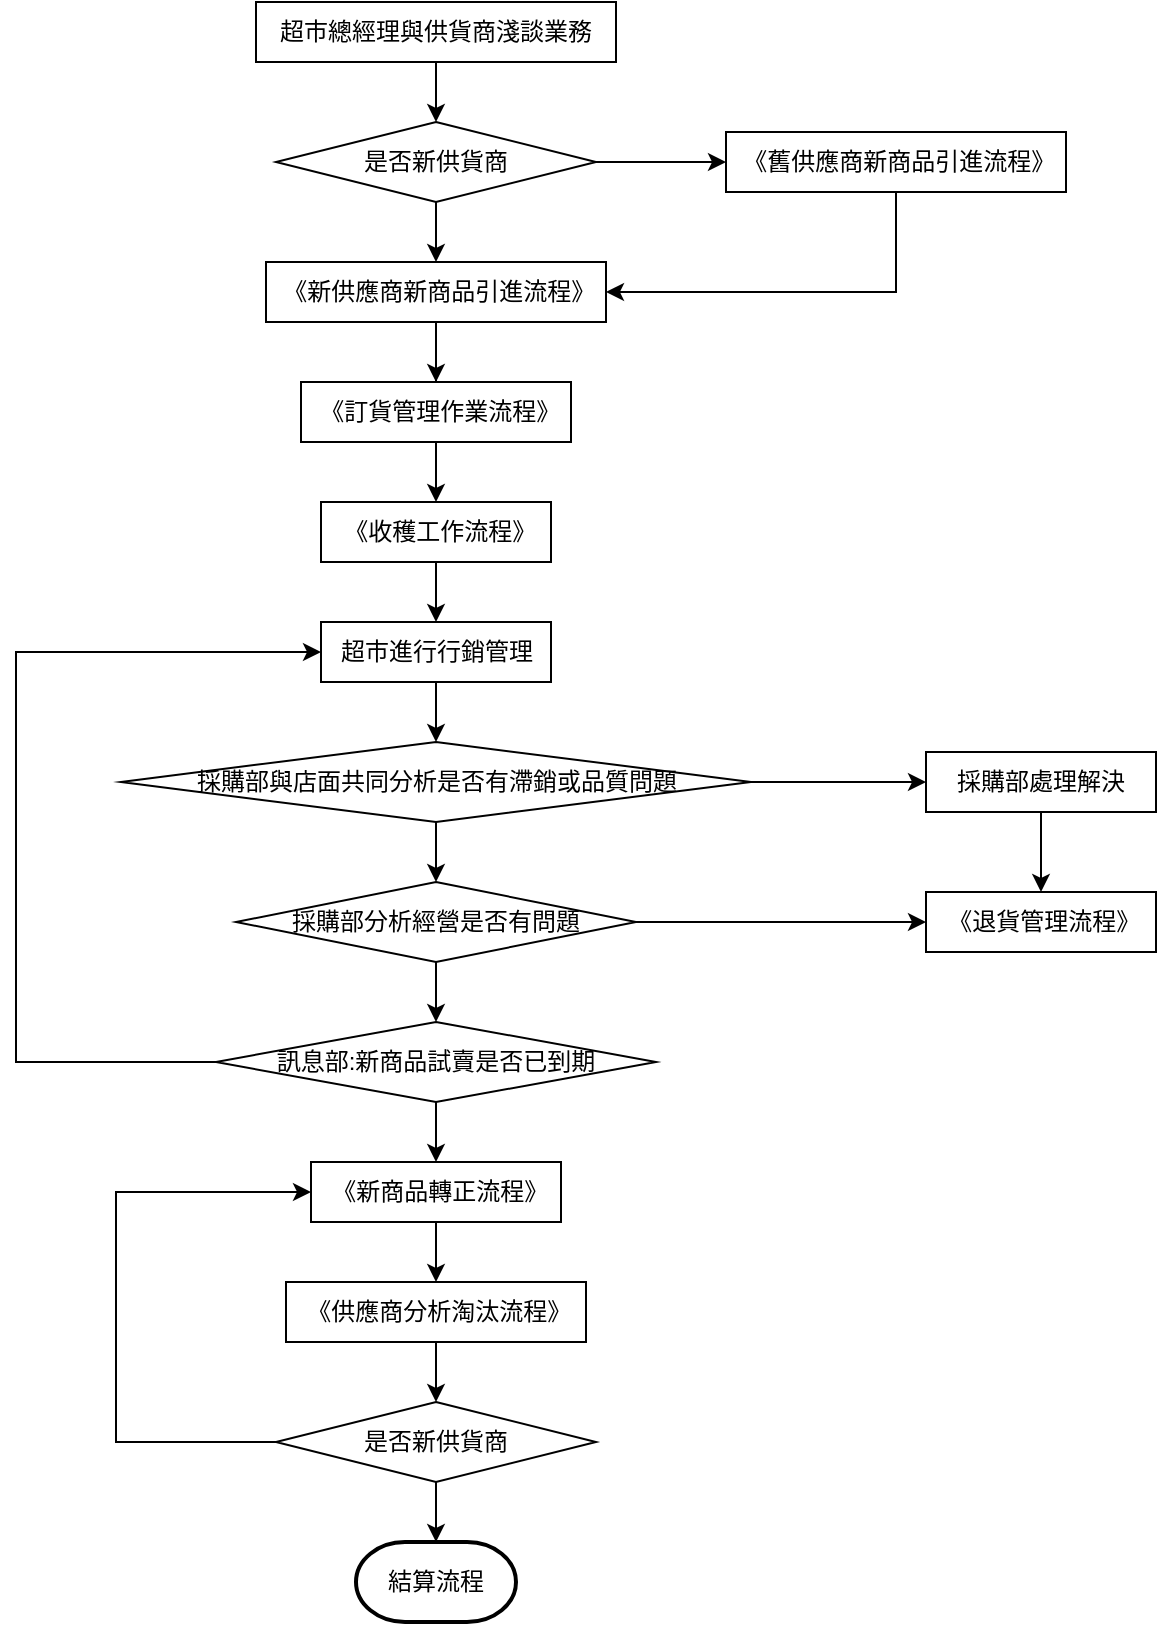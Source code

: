<mxfile version="22.1.15" type="github">
  <diagram name="第 1 页" id="tZBINpCPdWagCUvdZI4_">
    <mxGraphModel dx="851" dy="-285" grid="1" gridSize="10" guides="1" tooltips="1" connect="1" arrows="1" fold="1" page="1" pageScale="1" pageWidth="827" pageHeight="1169" math="0" shadow="0">
      <root>
        <mxCell id="0" />
        <mxCell id="1" parent="0" />
        <mxCell id="Nhg1b_kXB3glMAfeDoeh-1" value="超市總經理與供貨商淺談業務" style="rounded=0;whiteSpace=wrap;html=1;" vertex="1" parent="1">
          <mxGeometry x="1070" y="1370" width="180" height="30" as="geometry" />
        </mxCell>
        <mxCell id="Nhg1b_kXB3glMAfeDoeh-2" value="是否新供貨商" style="rhombus;whiteSpace=wrap;html=1;" vertex="1" parent="1">
          <mxGeometry x="1080" y="1430" width="160" height="40" as="geometry" />
        </mxCell>
        <mxCell id="Nhg1b_kXB3glMAfeDoeh-3" value="&amp;nbsp;《舊供應商新商品引進流程》" style="rounded=0;whiteSpace=wrap;html=1;" vertex="1" parent="1">
          <mxGeometry x="1305" y="1435" width="170" height="30" as="geometry" />
        </mxCell>
        <mxCell id="Nhg1b_kXB3glMAfeDoeh-4" value="" style="edgeStyle=orthogonalEdgeStyle;rounded=0;orthogonalLoop=1;jettySize=auto;html=1;" edge="1" parent="1" source="Nhg1b_kXB3glMAfeDoeh-5" target="Nhg1b_kXB3glMAfeDoeh-7">
          <mxGeometry relative="1" as="geometry" />
        </mxCell>
        <mxCell id="Nhg1b_kXB3glMAfeDoeh-5" value="&amp;nbsp;《新供應商新商品引進流程》" style="rounded=0;whiteSpace=wrap;html=1;" vertex="1" parent="1">
          <mxGeometry x="1075" y="1500" width="170" height="30" as="geometry" />
        </mxCell>
        <mxCell id="Nhg1b_kXB3glMAfeDoeh-6" value="&amp;nbsp;《訂貨管理作業流程》" style="rounded=0;whiteSpace=wrap;html=1;" vertex="1" parent="1">
          <mxGeometry x="1092.5" y="1560" width="135" height="30" as="geometry" />
        </mxCell>
        <mxCell id="Nhg1b_kXB3glMAfeDoeh-7" value="&amp;nbsp;《收穫工作流程》" style="rounded=0;whiteSpace=wrap;html=1;" vertex="1" parent="1">
          <mxGeometry x="1102.5" y="1620" width="115" height="30" as="geometry" />
        </mxCell>
        <mxCell id="Nhg1b_kXB3glMAfeDoeh-8" value="超市進行行銷管理" style="rounded=0;whiteSpace=wrap;html=1;" vertex="1" parent="1">
          <mxGeometry x="1102.5" y="1680" width="115" height="30" as="geometry" />
        </mxCell>
        <mxCell id="Nhg1b_kXB3glMAfeDoeh-9" value="採購部與店面共同分析是否有滯銷或品質問題" style="rhombus;whiteSpace=wrap;html=1;" vertex="1" parent="1">
          <mxGeometry x="1002.5" y="1740" width="315" height="40" as="geometry" />
        </mxCell>
        <mxCell id="Nhg1b_kXB3glMAfeDoeh-10" value="採購部分析經營是否有問題" style="rhombus;whiteSpace=wrap;html=1;" vertex="1" parent="1">
          <mxGeometry x="1060" y="1810" width="200" height="40" as="geometry" />
        </mxCell>
        <mxCell id="Nhg1b_kXB3glMAfeDoeh-11" value="訊息部:新商品試賣是否已到期" style="rhombus;whiteSpace=wrap;html=1;" vertex="1" parent="1">
          <mxGeometry x="1050" y="1880" width="220" height="40" as="geometry" />
        </mxCell>
        <mxCell id="Nhg1b_kXB3glMAfeDoeh-12" value="&amp;nbsp;《新商品轉正流程》" style="rounded=0;whiteSpace=wrap;html=1;" vertex="1" parent="1">
          <mxGeometry x="1097.5" y="1950" width="125" height="30" as="geometry" />
        </mxCell>
        <mxCell id="Nhg1b_kXB3glMAfeDoeh-13" value="&amp;nbsp;《供應商分析淘汰流程》" style="rounded=0;whiteSpace=wrap;html=1;" vertex="1" parent="1">
          <mxGeometry x="1085" y="2010" width="150" height="30" as="geometry" />
        </mxCell>
        <mxCell id="Nhg1b_kXB3glMAfeDoeh-14" value="是否新供貨商" style="rhombus;whiteSpace=wrap;html=1;" vertex="1" parent="1">
          <mxGeometry x="1080" y="2070" width="160" height="40" as="geometry" />
        </mxCell>
        <mxCell id="Nhg1b_kXB3glMAfeDoeh-15" value="結算流程" style="strokeWidth=2;html=1;shape=mxgraph.flowchart.terminator;whiteSpace=wrap;" vertex="1" parent="1">
          <mxGeometry x="1120" y="2140" width="80" height="40" as="geometry" />
        </mxCell>
        <mxCell id="Nhg1b_kXB3glMAfeDoeh-16" value="採購部處理解決" style="rounded=0;whiteSpace=wrap;html=1;" vertex="1" parent="1">
          <mxGeometry x="1405" y="1745" width="115" height="30" as="geometry" />
        </mxCell>
        <mxCell id="Nhg1b_kXB3glMAfeDoeh-17" value="&amp;nbsp;《退貨管理流程》" style="rounded=0;whiteSpace=wrap;html=1;" vertex="1" parent="1">
          <mxGeometry x="1405" y="1815" width="115" height="30" as="geometry" />
        </mxCell>
        <mxCell id="Nhg1b_kXB3glMAfeDoeh-18" value="" style="endArrow=classic;html=1;rounded=0;exitX=0.5;exitY=1;exitDx=0;exitDy=0;entryX=0.5;entryY=0;entryDx=0;entryDy=0;" edge="1" parent="1" source="Nhg1b_kXB3glMAfeDoeh-1" target="Nhg1b_kXB3glMAfeDoeh-2">
          <mxGeometry width="50" height="50" relative="1" as="geometry">
            <mxPoint x="1310" y="1470" as="sourcePoint" />
            <mxPoint x="1360" y="1420" as="targetPoint" />
          </mxGeometry>
        </mxCell>
        <mxCell id="Nhg1b_kXB3glMAfeDoeh-19" value="" style="endArrow=classic;html=1;rounded=0;exitX=0.5;exitY=1;exitDx=0;exitDy=0;entryX=0.5;entryY=0;entryDx=0;entryDy=0;" edge="1" parent="1" source="Nhg1b_kXB3glMAfeDoeh-2" target="Nhg1b_kXB3glMAfeDoeh-5">
          <mxGeometry width="50" height="50" relative="1" as="geometry">
            <mxPoint x="1170" y="1410" as="sourcePoint" />
            <mxPoint x="1170" y="1440" as="targetPoint" />
          </mxGeometry>
        </mxCell>
        <mxCell id="Nhg1b_kXB3glMAfeDoeh-20" value="" style="endArrow=classic;html=1;rounded=0;exitX=0.5;exitY=1;exitDx=0;exitDy=0;entryX=0.5;entryY=0;entryDx=0;entryDy=0;" edge="1" parent="1" source="Nhg1b_kXB3glMAfeDoeh-5" target="Nhg1b_kXB3glMAfeDoeh-6">
          <mxGeometry width="50" height="50" relative="1" as="geometry">
            <mxPoint x="1269.43" y="1530" as="sourcePoint" />
            <mxPoint x="1269.43" y="1560" as="targetPoint" />
          </mxGeometry>
        </mxCell>
        <mxCell id="Nhg1b_kXB3glMAfeDoeh-21" value="" style="endArrow=classic;html=1;rounded=0;exitX=1;exitY=0.5;exitDx=0;exitDy=0;entryX=0;entryY=0.5;entryDx=0;entryDy=0;" edge="1" parent="1" source="Nhg1b_kXB3glMAfeDoeh-2" target="Nhg1b_kXB3glMAfeDoeh-3">
          <mxGeometry width="50" height="50" relative="1" as="geometry">
            <mxPoint x="1170" y="1540" as="sourcePoint" />
            <mxPoint x="1170" y="1570" as="targetPoint" />
          </mxGeometry>
        </mxCell>
        <mxCell id="Nhg1b_kXB3glMAfeDoeh-22" value="" style="endArrow=classic;html=1;rounded=0;exitX=0.5;exitY=1;exitDx=0;exitDy=0;entryX=1;entryY=0.5;entryDx=0;entryDy=0;edgeStyle=orthogonalEdgeStyle;" edge="1" parent="1" source="Nhg1b_kXB3glMAfeDoeh-3" target="Nhg1b_kXB3glMAfeDoeh-5">
          <mxGeometry width="50" height="50" relative="1" as="geometry">
            <mxPoint x="1250" y="1460" as="sourcePoint" />
            <mxPoint x="1315" y="1460" as="targetPoint" />
          </mxGeometry>
        </mxCell>
        <mxCell id="Nhg1b_kXB3glMAfeDoeh-23" value="" style="endArrow=classic;html=1;rounded=0;exitX=0.5;exitY=1;exitDx=0;exitDy=0;entryX=0.5;entryY=0;entryDx=0;entryDy=0;" edge="1" parent="1" source="Nhg1b_kXB3glMAfeDoeh-7" target="Nhg1b_kXB3glMAfeDoeh-8">
          <mxGeometry width="50" height="50" relative="1" as="geometry">
            <mxPoint x="1170" y="1480" as="sourcePoint" />
            <mxPoint x="1170" y="1510" as="targetPoint" />
          </mxGeometry>
        </mxCell>
        <mxCell id="Nhg1b_kXB3glMAfeDoeh-24" value="" style="endArrow=classic;html=1;rounded=0;exitX=0.5;exitY=1;exitDx=0;exitDy=0;entryX=0.5;entryY=0;entryDx=0;entryDy=0;" edge="1" parent="1" source="Nhg1b_kXB3glMAfeDoeh-8" target="Nhg1b_kXB3glMAfeDoeh-9">
          <mxGeometry width="50" height="50" relative="1" as="geometry">
            <mxPoint x="1170" y="1660" as="sourcePoint" />
            <mxPoint x="1170" y="1690" as="targetPoint" />
          </mxGeometry>
        </mxCell>
        <mxCell id="Nhg1b_kXB3glMAfeDoeh-25" value="" style="endArrow=classic;html=1;rounded=0;exitX=0.5;exitY=1;exitDx=0;exitDy=0;entryX=0.5;entryY=0;entryDx=0;entryDy=0;" edge="1" parent="1" source="Nhg1b_kXB3glMAfeDoeh-9" target="Nhg1b_kXB3glMAfeDoeh-10">
          <mxGeometry width="50" height="50" relative="1" as="geometry">
            <mxPoint x="1170" y="1720" as="sourcePoint" />
            <mxPoint x="1170" y="1750" as="targetPoint" />
          </mxGeometry>
        </mxCell>
        <mxCell id="Nhg1b_kXB3glMAfeDoeh-26" value="" style="endArrow=classic;html=1;rounded=0;exitX=1;exitY=0.5;exitDx=0;exitDy=0;entryX=0;entryY=0.5;entryDx=0;entryDy=0;" edge="1" parent="1" source="Nhg1b_kXB3glMAfeDoeh-9" target="Nhg1b_kXB3glMAfeDoeh-16">
          <mxGeometry width="50" height="50" relative="1" as="geometry">
            <mxPoint x="1180" y="1730" as="sourcePoint" />
            <mxPoint x="1180" y="1760" as="targetPoint" />
          </mxGeometry>
        </mxCell>
        <mxCell id="Nhg1b_kXB3glMAfeDoeh-27" value="" style="endArrow=classic;html=1;rounded=0;exitX=1;exitY=0.5;exitDx=0;exitDy=0;entryX=0;entryY=0.5;entryDx=0;entryDy=0;" edge="1" parent="1" source="Nhg1b_kXB3glMAfeDoeh-10" target="Nhg1b_kXB3glMAfeDoeh-17">
          <mxGeometry width="50" height="50" relative="1" as="geometry">
            <mxPoint x="1190" y="1740" as="sourcePoint" />
            <mxPoint x="1190" y="1770" as="targetPoint" />
          </mxGeometry>
        </mxCell>
        <mxCell id="Nhg1b_kXB3glMAfeDoeh-28" value="" style="endArrow=classic;html=1;rounded=0;exitX=0.5;exitY=1;exitDx=0;exitDy=0;entryX=0.5;entryY=0;entryDx=0;entryDy=0;" edge="1" parent="1" source="Nhg1b_kXB3glMAfeDoeh-16" target="Nhg1b_kXB3glMAfeDoeh-17">
          <mxGeometry width="50" height="50" relative="1" as="geometry">
            <mxPoint x="1200" y="1750" as="sourcePoint" />
            <mxPoint x="1200" y="1780" as="targetPoint" />
          </mxGeometry>
        </mxCell>
        <mxCell id="Nhg1b_kXB3glMAfeDoeh-29" value="" style="endArrow=classic;html=1;rounded=0;exitX=0.5;exitY=1;exitDx=0;exitDy=0;entryX=0.5;entryY=0;entryDx=0;entryDy=0;" edge="1" parent="1" source="Nhg1b_kXB3glMAfeDoeh-10" target="Nhg1b_kXB3glMAfeDoeh-11">
          <mxGeometry width="50" height="50" relative="1" as="geometry">
            <mxPoint x="1210" y="1760" as="sourcePoint" />
            <mxPoint x="1210" y="1790" as="targetPoint" />
          </mxGeometry>
        </mxCell>
        <mxCell id="Nhg1b_kXB3glMAfeDoeh-30" value="" style="endArrow=classic;html=1;rounded=0;exitX=0.5;exitY=1;exitDx=0;exitDy=0;entryX=0.5;entryY=0;entryDx=0;entryDy=0;" edge="1" parent="1" source="Nhg1b_kXB3glMAfeDoeh-11" target="Nhg1b_kXB3glMAfeDoeh-12">
          <mxGeometry width="50" height="50" relative="1" as="geometry">
            <mxPoint x="1170" y="1860" as="sourcePoint" />
            <mxPoint x="1170" y="1890" as="targetPoint" />
          </mxGeometry>
        </mxCell>
        <mxCell id="Nhg1b_kXB3glMAfeDoeh-31" value="" style="endArrow=classic;html=1;rounded=0;exitX=0.5;exitY=1;exitDx=0;exitDy=0;entryX=0.5;entryY=0;entryDx=0;entryDy=0;" edge="1" parent="1" source="Nhg1b_kXB3glMAfeDoeh-12" target="Nhg1b_kXB3glMAfeDoeh-13">
          <mxGeometry width="50" height="50" relative="1" as="geometry">
            <mxPoint x="1180" y="1870" as="sourcePoint" />
            <mxPoint x="1180" y="1900" as="targetPoint" />
          </mxGeometry>
        </mxCell>
        <mxCell id="Nhg1b_kXB3glMAfeDoeh-32" value="" style="endArrow=classic;html=1;rounded=0;exitX=0.5;exitY=1;exitDx=0;exitDy=0;entryX=0.5;entryY=0;entryDx=0;entryDy=0;" edge="1" parent="1" source="Nhg1b_kXB3glMAfeDoeh-13" target="Nhg1b_kXB3glMAfeDoeh-14">
          <mxGeometry width="50" height="50" relative="1" as="geometry">
            <mxPoint x="1190" y="1880" as="sourcePoint" />
            <mxPoint x="1190" y="1910" as="targetPoint" />
          </mxGeometry>
        </mxCell>
        <mxCell id="Nhg1b_kXB3glMAfeDoeh-33" value="" style="endArrow=classic;html=1;rounded=0;exitX=0.5;exitY=1;exitDx=0;exitDy=0;entryX=0.5;entryY=0;entryDx=0;entryDy=0;entryPerimeter=0;" edge="1" parent="1" source="Nhg1b_kXB3glMAfeDoeh-14" target="Nhg1b_kXB3glMAfeDoeh-15">
          <mxGeometry width="50" height="50" relative="1" as="geometry">
            <mxPoint x="1170" y="2050" as="sourcePoint" />
            <mxPoint x="1170" y="2080" as="targetPoint" />
          </mxGeometry>
        </mxCell>
        <mxCell id="Nhg1b_kXB3glMAfeDoeh-34" value="" style="endArrow=classic;html=1;rounded=0;exitX=0;exitY=0.5;exitDx=0;exitDy=0;entryX=0;entryY=0.5;entryDx=0;entryDy=0;edgeStyle=orthogonalEdgeStyle;" edge="1" parent="1" source="Nhg1b_kXB3glMAfeDoeh-14" target="Nhg1b_kXB3glMAfeDoeh-12">
          <mxGeometry width="50" height="50" relative="1" as="geometry">
            <mxPoint x="1180" y="2060" as="sourcePoint" />
            <mxPoint x="1180" y="2090" as="targetPoint" />
            <Array as="points">
              <mxPoint x="1000" y="2090" />
              <mxPoint x="1000" y="1965" />
            </Array>
          </mxGeometry>
        </mxCell>
        <mxCell id="Nhg1b_kXB3glMAfeDoeh-35" value="" style="endArrow=classic;html=1;rounded=0;exitX=0;exitY=0.5;exitDx=0;exitDy=0;entryX=0;entryY=0.5;entryDx=0;entryDy=0;edgeStyle=orthogonalEdgeStyle;" edge="1" parent="1" source="Nhg1b_kXB3glMAfeDoeh-11" target="Nhg1b_kXB3glMAfeDoeh-8">
          <mxGeometry width="50" height="50" relative="1" as="geometry">
            <mxPoint x="1170" y="1860" as="sourcePoint" />
            <mxPoint x="1170" y="1890" as="targetPoint" />
            <Array as="points">
              <mxPoint x="950" y="1900" />
              <mxPoint x="950" y="1695" />
            </Array>
          </mxGeometry>
        </mxCell>
      </root>
    </mxGraphModel>
  </diagram>
</mxfile>
